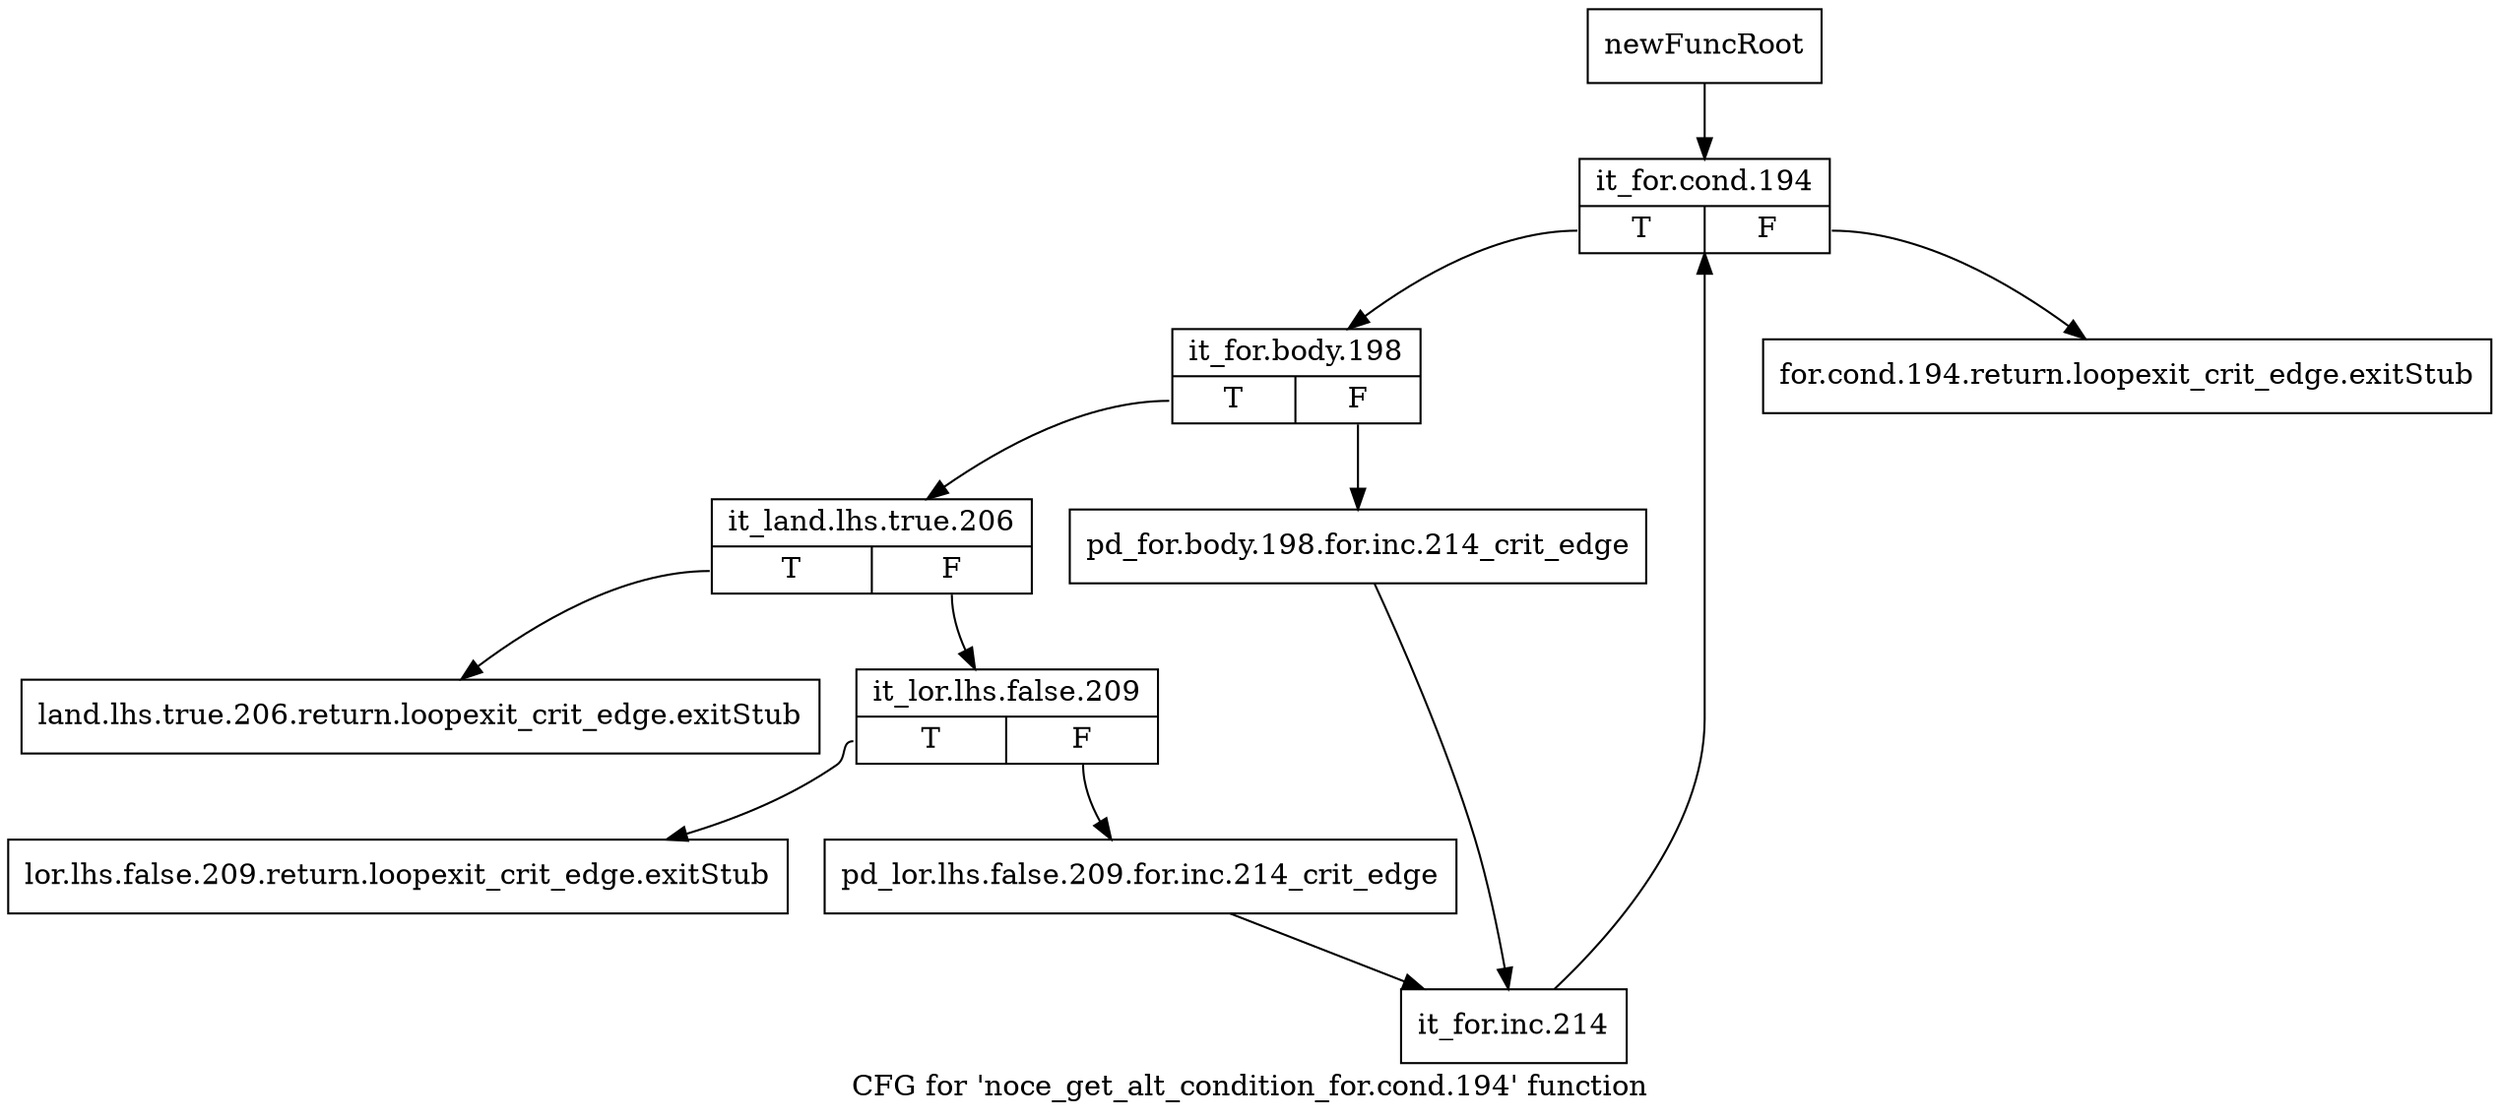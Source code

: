 digraph "CFG for 'noce_get_alt_condition_for.cond.194' function" {
	label="CFG for 'noce_get_alt_condition_for.cond.194' function";

	Node0xb2ec700 [shape=record,label="{newFuncRoot}"];
	Node0xb2ec700 -> Node0xb2ec840;
	Node0xb2ec750 [shape=record,label="{for.cond.194.return.loopexit_crit_edge.exitStub}"];
	Node0xb2ec7a0 [shape=record,label="{land.lhs.true.206.return.loopexit_crit_edge.exitStub}"];
	Node0xb2ec7f0 [shape=record,label="{lor.lhs.false.209.return.loopexit_crit_edge.exitStub}"];
	Node0xb2ec840 [shape=record,label="{it_for.cond.194|{<s0>T|<s1>F}}"];
	Node0xb2ec840:s0 -> Node0xb2ec890;
	Node0xb2ec840:s1 -> Node0xb2ec750;
	Node0xb2ec890 [shape=record,label="{it_for.body.198|{<s0>T|<s1>F}}"];
	Node0xb2ec890:s0 -> Node0xb2ec930;
	Node0xb2ec890:s1 -> Node0xb2ec8e0;
	Node0xb2ec8e0 [shape=record,label="{pd_for.body.198.for.inc.214_crit_edge}"];
	Node0xb2ec8e0 -> Node0xb2eca20;
	Node0xb2ec930 [shape=record,label="{it_land.lhs.true.206|{<s0>T|<s1>F}}"];
	Node0xb2ec930:s0 -> Node0xb2ec7a0;
	Node0xb2ec930:s1 -> Node0xb2ec980;
	Node0xb2ec980 [shape=record,label="{it_lor.lhs.false.209|{<s0>T|<s1>F}}"];
	Node0xb2ec980:s0 -> Node0xb2ec7f0;
	Node0xb2ec980:s1 -> Node0xb2ec9d0;
	Node0xb2ec9d0 [shape=record,label="{pd_lor.lhs.false.209.for.inc.214_crit_edge}"];
	Node0xb2ec9d0 -> Node0xb2eca20;
	Node0xb2eca20 [shape=record,label="{it_for.inc.214}"];
	Node0xb2eca20 -> Node0xb2ec840;
}
